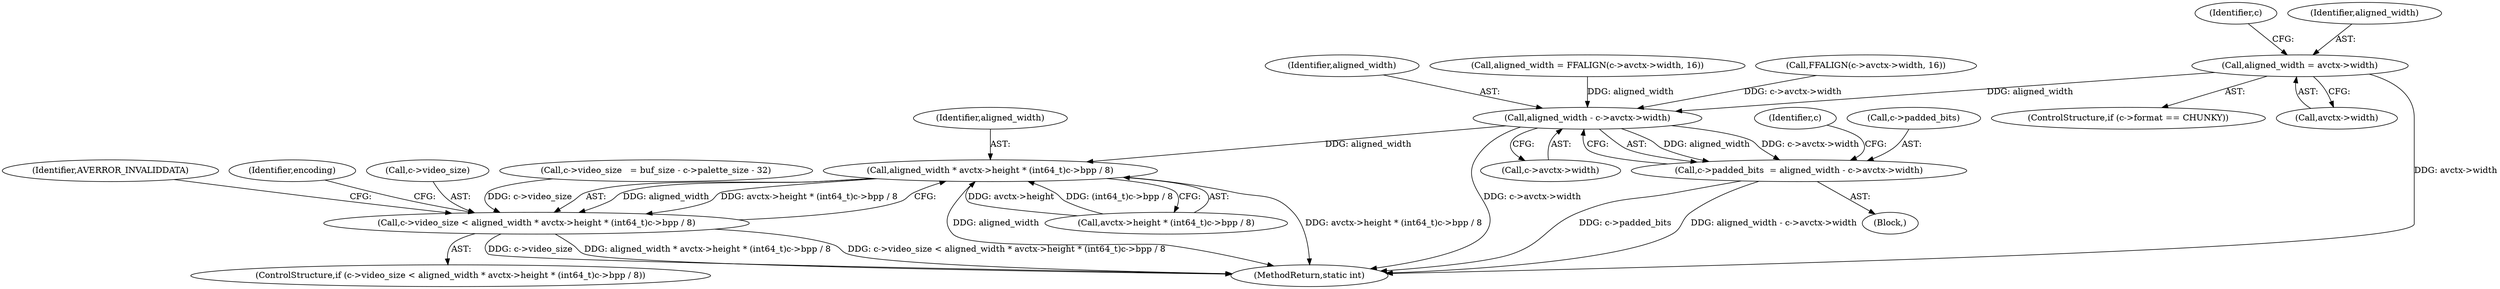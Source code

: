 digraph "0_FFmpeg_1e42736b95065c69a7481d0cf55247024f54b660@pointer" {
"1000283" [label="(Call,aligned_width = avctx->width)"];
"1000302" [label="(Call,aligned_width - c->avctx->width)"];
"1000298" [label="(Call,c->padded_bits  = aligned_width - c->avctx->width)"];
"1000314" [label="(Call,aligned_width * avctx->height * (int64_t)c->bpp / 8)"];
"1000310" [label="(Call,c->video_size < aligned_width * avctx->height * (int64_t)c->bpp / 8)"];
"1000283" [label="(Call,aligned_width = avctx->width)"];
"1000105" [label="(Block,)"];
"1000314" [label="(Call,aligned_width * avctx->height * (int64_t)c->bpp / 8)"];
"1000315" [label="(Identifier,aligned_width)"];
"1000316" [label="(Call,avctx->height * (int64_t)c->bpp / 8)"];
"1000312" [label="(Identifier,c)"];
"1000300" [label="(Identifier,c)"];
"1000332" [label="(Identifier,encoding)"];
"1000284" [label="(Identifier,aligned_width)"];
"1000508" [label="(MethodReturn,static int)"];
"1000311" [label="(Call,c->video_size)"];
"1000310" [label="(Call,c->video_size < aligned_width * avctx->height * (int64_t)c->bpp / 8)"];
"1000309" [label="(ControlStructure,if (c->video_size < aligned_width * avctx->height * (int64_t)c->bpp / 8))"];
"1000202" [label="(Call,c->video_size   = buf_size - c->palette_size - 32)"];
"1000298" [label="(Call,c->padded_bits  = aligned_width - c->avctx->width)"];
"1000303" [label="(Identifier,aligned_width)"];
"1000304" [label="(Call,c->avctx->width)"];
"1000328" [label="(Identifier,AVERROR_INVALIDDATA)"];
"1000285" [label="(Call,avctx->width)"];
"1000289" [label="(Call,aligned_width = FFALIGN(c->avctx->width, 16))"];
"1000277" [label="(ControlStructure,if (c->format == CHUNKY))"];
"1000302" [label="(Call,aligned_width - c->avctx->width)"];
"1000299" [label="(Call,c->padded_bits)"];
"1000291" [label="(Call,FFALIGN(c->avctx->width, 16))"];
"1000283" -> "1000277"  [label="AST: "];
"1000283" -> "1000285"  [label="CFG: "];
"1000284" -> "1000283"  [label="AST: "];
"1000285" -> "1000283"  [label="AST: "];
"1000300" -> "1000283"  [label="CFG: "];
"1000283" -> "1000508"  [label="DDG: avctx->width"];
"1000283" -> "1000302"  [label="DDG: aligned_width"];
"1000302" -> "1000298"  [label="AST: "];
"1000302" -> "1000304"  [label="CFG: "];
"1000303" -> "1000302"  [label="AST: "];
"1000304" -> "1000302"  [label="AST: "];
"1000298" -> "1000302"  [label="CFG: "];
"1000302" -> "1000508"  [label="DDG: c->avctx->width"];
"1000302" -> "1000298"  [label="DDG: aligned_width"];
"1000302" -> "1000298"  [label="DDG: c->avctx->width"];
"1000289" -> "1000302"  [label="DDG: aligned_width"];
"1000291" -> "1000302"  [label="DDG: c->avctx->width"];
"1000302" -> "1000314"  [label="DDG: aligned_width"];
"1000298" -> "1000105"  [label="AST: "];
"1000299" -> "1000298"  [label="AST: "];
"1000312" -> "1000298"  [label="CFG: "];
"1000298" -> "1000508"  [label="DDG: c->padded_bits"];
"1000298" -> "1000508"  [label="DDG: aligned_width - c->avctx->width"];
"1000314" -> "1000310"  [label="AST: "];
"1000314" -> "1000316"  [label="CFG: "];
"1000315" -> "1000314"  [label="AST: "];
"1000316" -> "1000314"  [label="AST: "];
"1000310" -> "1000314"  [label="CFG: "];
"1000314" -> "1000508"  [label="DDG: aligned_width"];
"1000314" -> "1000508"  [label="DDG: avctx->height * (int64_t)c->bpp / 8"];
"1000314" -> "1000310"  [label="DDG: aligned_width"];
"1000314" -> "1000310"  [label="DDG: avctx->height * (int64_t)c->bpp / 8"];
"1000316" -> "1000314"  [label="DDG: avctx->height"];
"1000316" -> "1000314"  [label="DDG: (int64_t)c->bpp / 8"];
"1000310" -> "1000309"  [label="AST: "];
"1000311" -> "1000310"  [label="AST: "];
"1000328" -> "1000310"  [label="CFG: "];
"1000332" -> "1000310"  [label="CFG: "];
"1000310" -> "1000508"  [label="DDG: c->video_size < aligned_width * avctx->height * (int64_t)c->bpp / 8"];
"1000310" -> "1000508"  [label="DDG: c->video_size"];
"1000310" -> "1000508"  [label="DDG: aligned_width * avctx->height * (int64_t)c->bpp / 8"];
"1000202" -> "1000310"  [label="DDG: c->video_size"];
}
